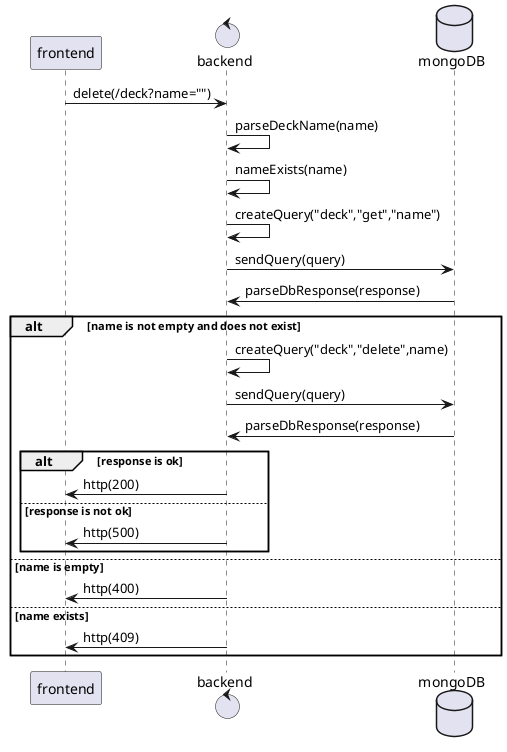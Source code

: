 @startuml
participant frontend
control backend
database mongoDB

frontend -> backend:delete(/deck?name="")
backend -> backend:parseDeckName(name)
backend -> backend:nameExists(name)
backend -> backend:createQuery("deck","get","name")
backend -> mongoDB:sendQuery(query)
backend <- mongoDB:parseDbResponse(response)
alt name is not empty and does not exist
  backend -> backend:createQuery("deck","delete",name)
  backend -> mongoDB:sendQuery(query)
  backend <- mongoDB:parseDbResponse(response)
  alt response is ok
    backend -> frontend:http(200)
  else response is not ok
    backend -> frontend:http(500)
  end
else name is empty
  backend -> frontend:http(400)
else name exists
backend -> frontend:http(409)
end


@enduml
